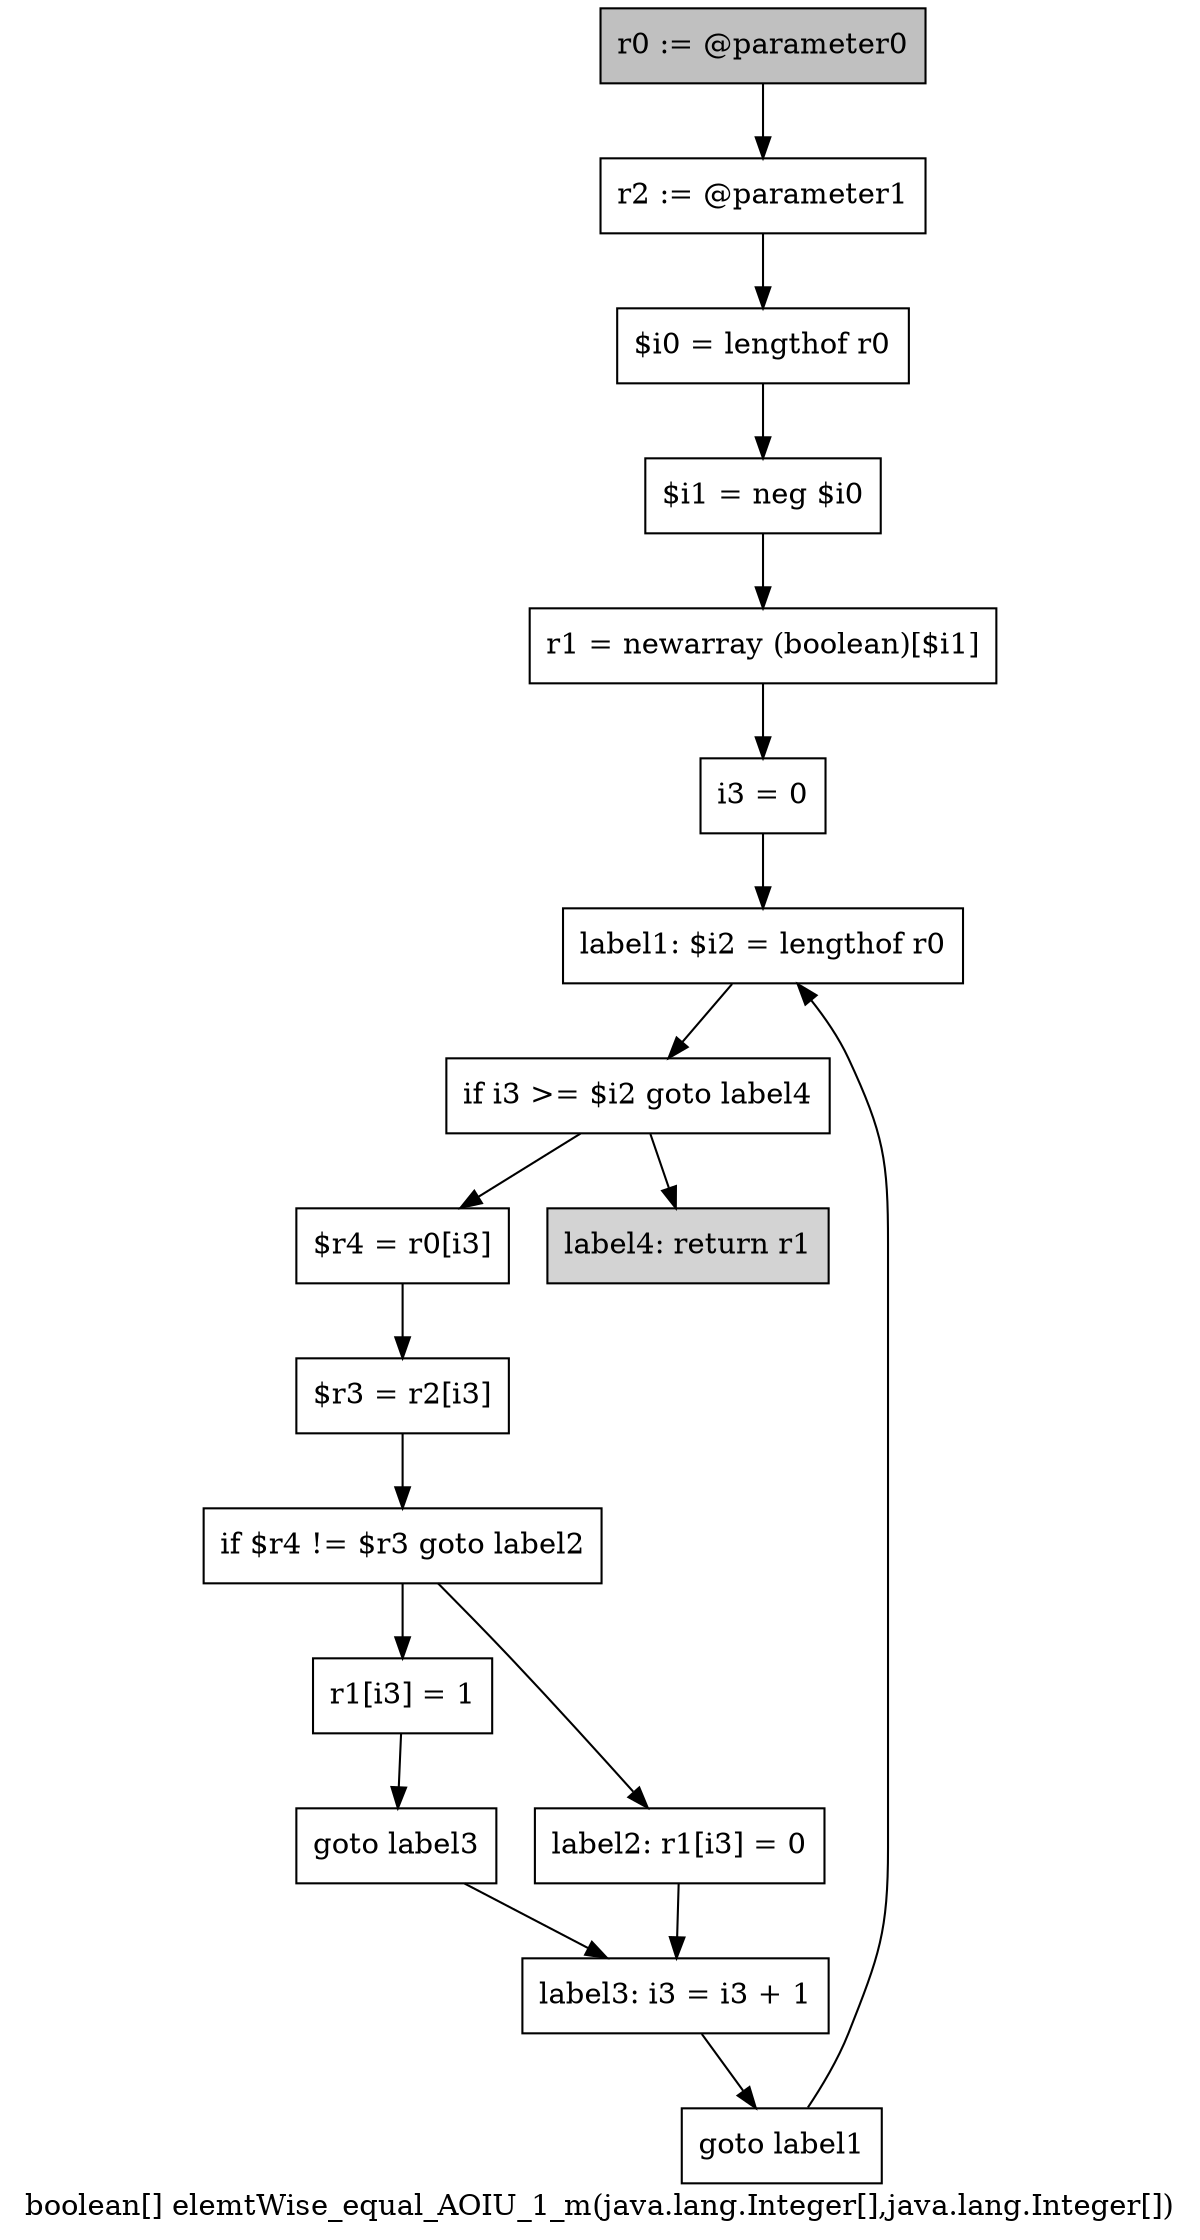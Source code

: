 digraph "boolean[] elemtWise_equal_AOIU_1_m(java.lang.Integer[],java.lang.Integer[])" {
    label="boolean[] elemtWise_equal_AOIU_1_m(java.lang.Integer[],java.lang.Integer[])";
    node [shape=box];
    "0" [style=filled,fillcolor=gray,label="r0 := @parameter0",];
    "1" [label="r2 := @parameter1",];
    "0"->"1";
    "2" [label="$i0 = lengthof r0",];
    "1"->"2";
    "3" [label="$i1 = neg $i0",];
    "2"->"3";
    "4" [label="r1 = newarray (boolean)[$i1]",];
    "3"->"4";
    "5" [label="i3 = 0",];
    "4"->"5";
    "6" [label="label1: $i2 = lengthof r0",];
    "5"->"6";
    "7" [label="if i3 >= $i2 goto label4",];
    "6"->"7";
    "8" [label="$r4 = r0[i3]",];
    "7"->"8";
    "16" [style=filled,fillcolor=lightgray,label="label4: return r1",];
    "7"->"16";
    "9" [label="$r3 = r2[i3]",];
    "8"->"9";
    "10" [label="if $r4 != $r3 goto label2",];
    "9"->"10";
    "11" [label="r1[i3] = 1",];
    "10"->"11";
    "13" [label="label2: r1[i3] = 0",];
    "10"->"13";
    "12" [label="goto label3",];
    "11"->"12";
    "14" [label="label3: i3 = i3 + 1",];
    "12"->"14";
    "13"->"14";
    "15" [label="goto label1",];
    "14"->"15";
    "15"->"6";
}
